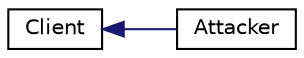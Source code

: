 digraph "Graphical Class Hierarchy"
{
 // LATEX_PDF_SIZE
  edge [fontname="Helvetica",fontsize="10",labelfontname="Helvetica",labelfontsize="10"];
  node [fontname="Helvetica",fontsize="10",shape=record];
  rankdir="LR";
  Node0 [label="Client",height=0.2,width=0.4,color="black", fillcolor="white", style="filled",URL="$class_client.html",tooltip="класс Client демонстрирует действия доказывающего"];
  Node0 -> Node1 [dir="back",color="midnightblue",fontsize="10",style="solid",fontname="Helvetica"];
  Node1 [label="Attacker",height=0.2,width=0.4,color="black", fillcolor="white", style="filled",URL="$class_attacker.html",tooltip="Класс Attacker показывает демонстрацию атаки возпроизведения Каждый метод класса забирает из последне..."];
}
